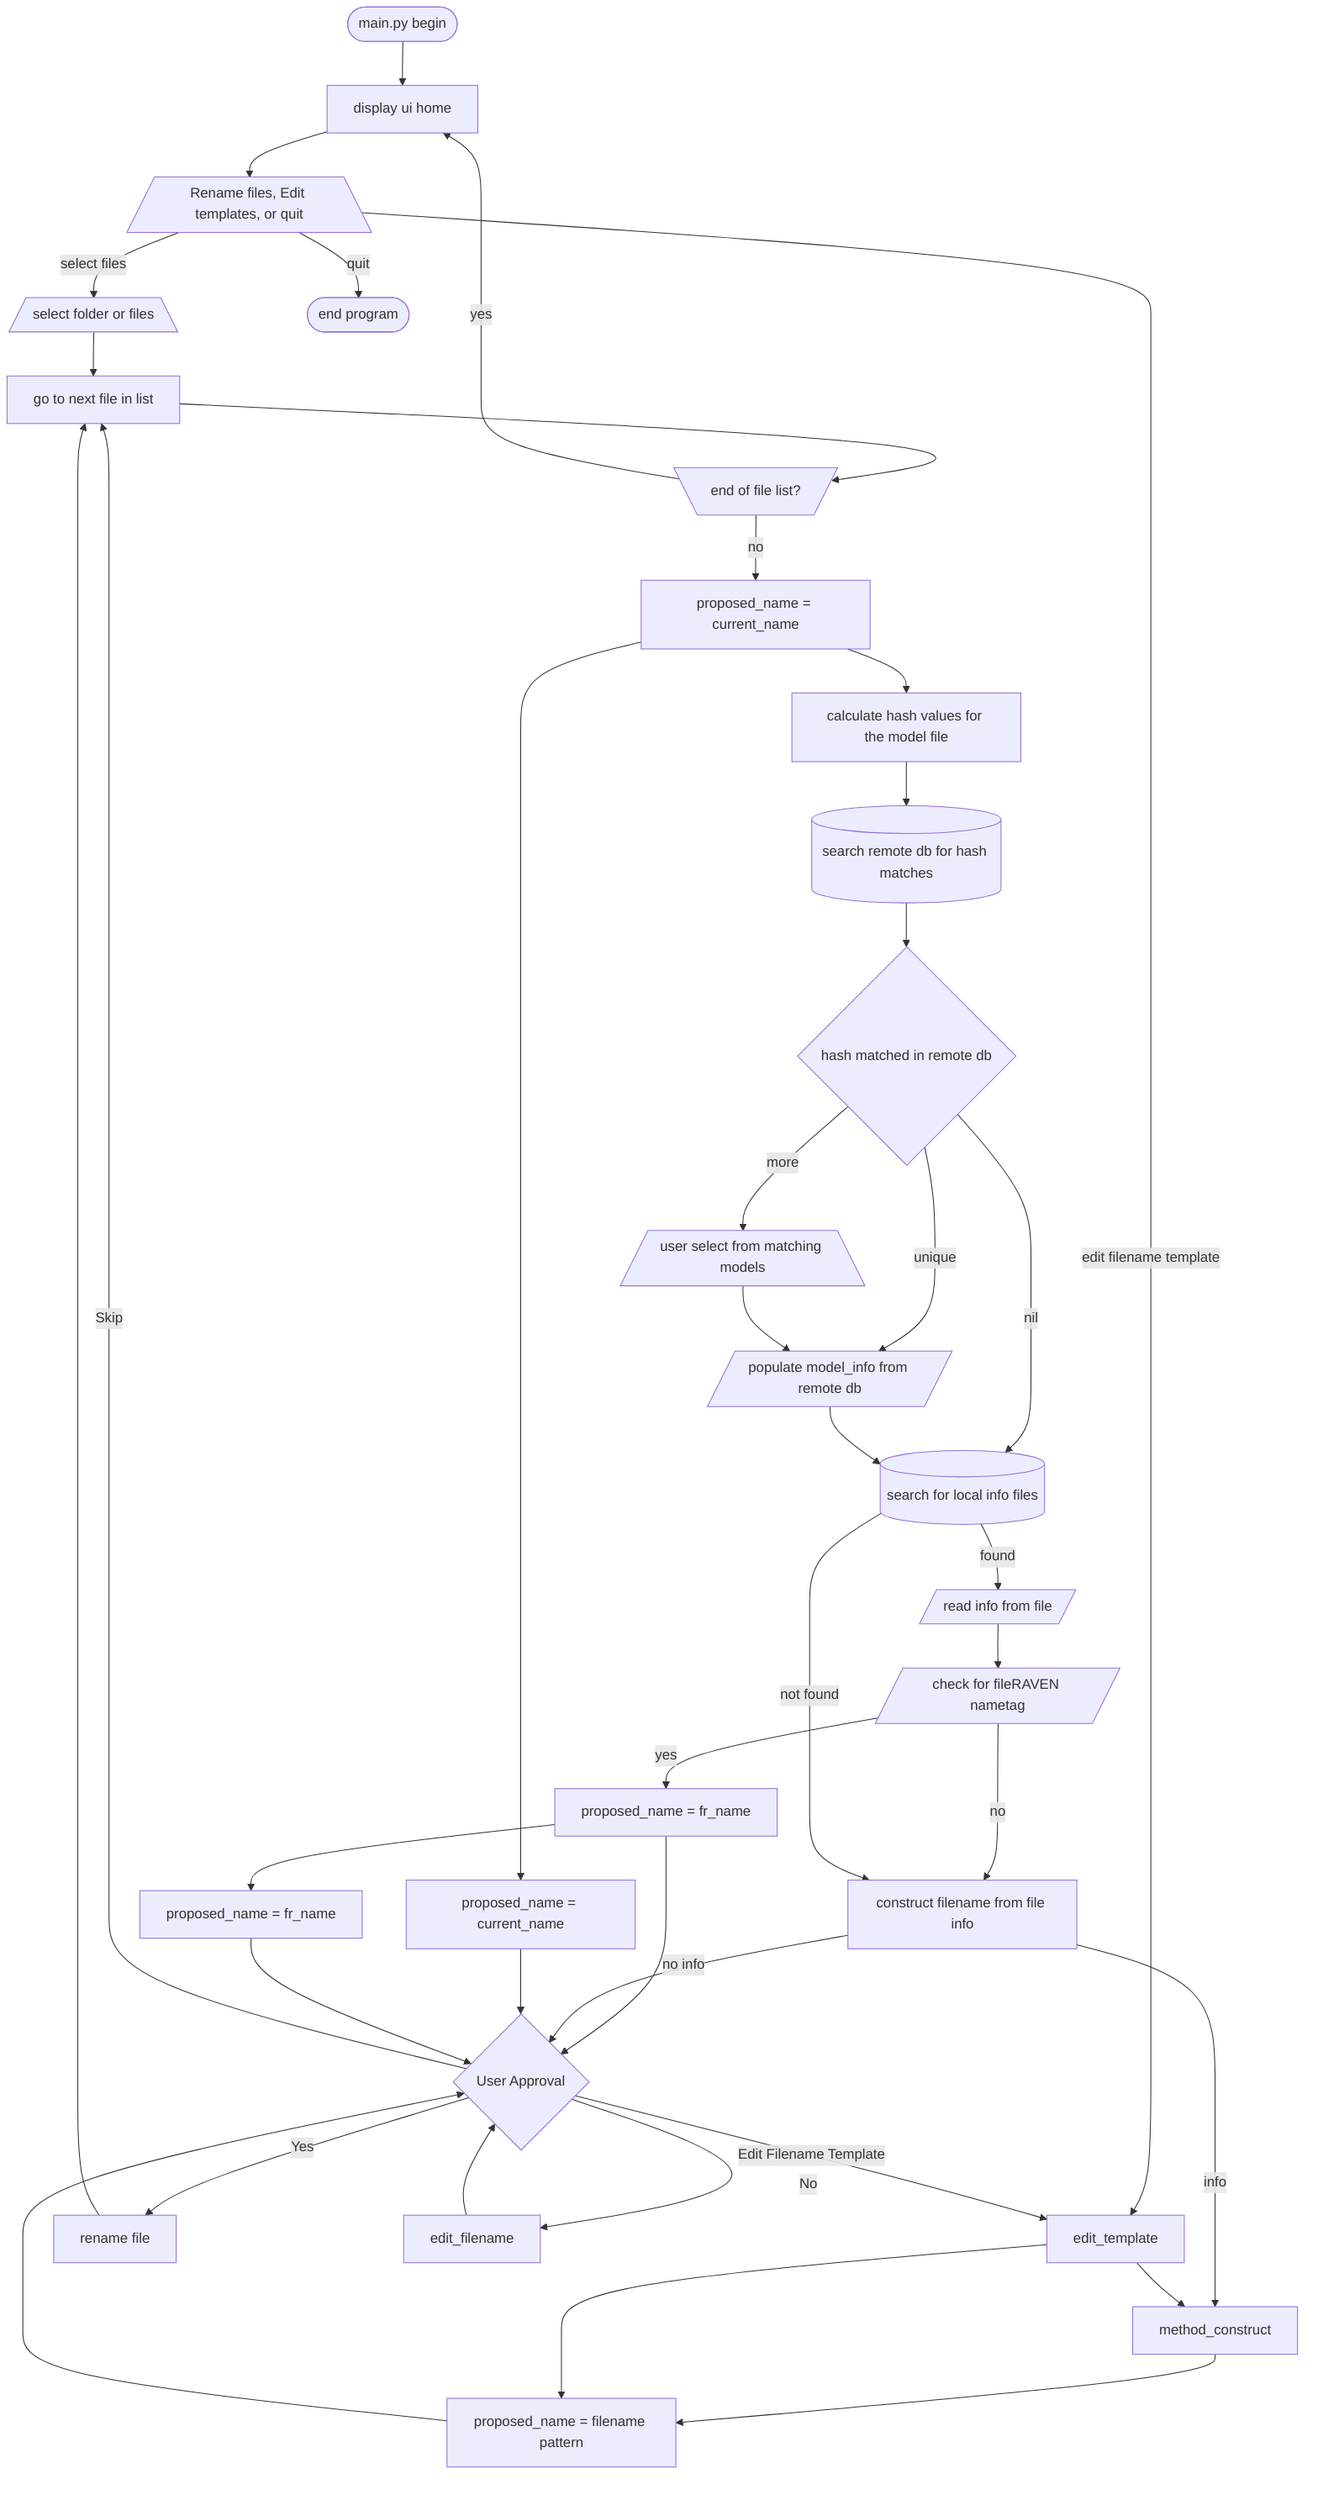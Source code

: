 flowchart TD
    main([main.py begin])
    main_choice[/Rename files, Edit templates, or quit\]
    end_of_list[\end of file list?/]
    approve_filename{User Approval}
    check_fr_name[/check for fileRAVEN nametag/]
    set_construct_name[construct filename from model info]
    cycle_file_list[go to next file in list]
    display_home[display ui home]
    get_hash[calculate hash values for the model file]
    method_last[proposed_name = fr_name]
    method_no_info[proposed_name = current_name]
    read_local_info[/read info from file/]
    read_remote_to_model_info[/populate model_info from remote db/]
    remote_info_method[construct filename from file info]
    search_remote[(search remote db for hash matches)]
    search_local[(search for local info files)]
    select_files[/select folder or files\]
    select_match[/user select from matching models\]
    set_construct_name[proposed_name = filename pattern]
    set_nochange[proposed_name = current_name]
    set_old[proposed_name = fr_name]
    unique_hash{hash matched in remote db}
    quit([end program])
    main --> display_home
    display_home --> main_choice
    main_choice -- select files --> select_files
    main_choice -- edit filename template --> edit_template
    main_choice -- quit --> quit
    select_files --> cycle_file_list
    cycle_file_list --> end_of_list
    end_of_list -- yes --> display_home
    end_of_list -- no --> method_no_info
    method_no_info --> get_hash
    get_hash --> search_remote
    search_remote --> unique_hash
    unique_hash -- nil --> search_local
    unique_hash -- unique --> read_remote_to_model_info
    unique_hash -- more --> select_match
    select_match --> read_remote_to_model_info
    read_remote_to_model_info --> search_local
    search_local -- found --> read_local_info
    read_local_info --> check_fr_name
    check_fr_name -- yes --> method_last
    method_last --> approve_filename
    check_fr_name -- no --> remote_info_method
remote_info_method -- no info --> approve_filename
    remote_info_method -- info --> method_construct
    search_local -- not found --> remote_info_method
    method_no_info --> set_nochange
    set_nochange --> approve_filename
    method_last --> set_old
    set_old --> approve_filename
    method_construct --> set_construct_name
    set_construct_name --> approve_filename
    approve_filename -- Yes --> rename_file
    approve_filename -- No --> edit_filename
    approve_filename -- Skip --> cycle_file_list
    approve_filename -- Edit Filename Template --> edit_template
rename_file[rename file] --> cycle_file_list
    edit_filename --> approve_filename
    edit_template --> method_construct
edit_template --> set_construct_name